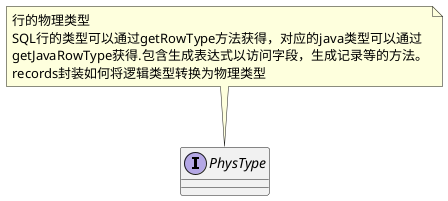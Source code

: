 @startuml

interface PhysType {
}

note top of PhysType
    行的物理类型 
    SQL行的类型可以通过getRowType方法获得，对应的java类型可以通过
    getJavaRowType获得.包含生成表达式以访问字段，生成记录等的方法。
    records封装如何将逻辑类型转换为物理类型
end note


@enduml
